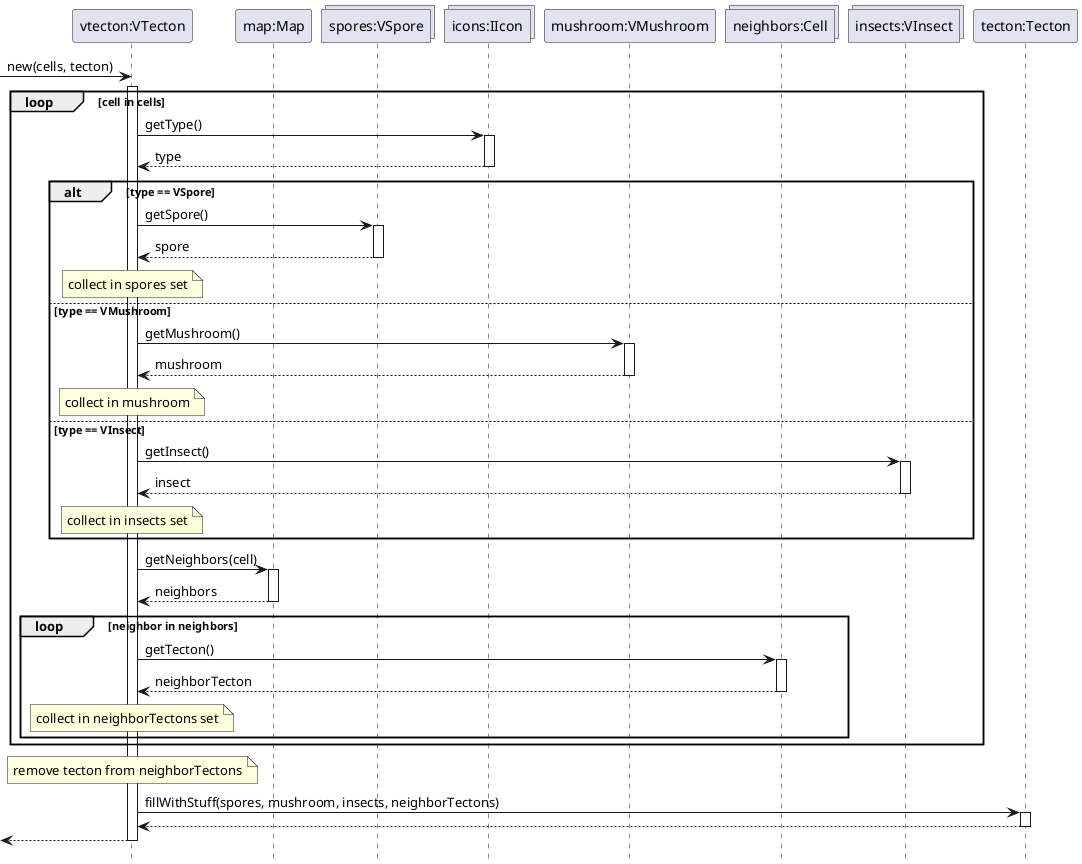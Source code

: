 @startuml
hide footbox

participant "vtecton:VTecton" as vtecton
participant "map:Map" as map
collections "spores:VSpore" as spores
collections "icons:IIcon" as icons
participant "mushroom:VMushroom" as mushroom
collections "neighbors:Cell" as neighbors
collections "insects:VInsect" as insects
participant "tecton:Tecton" as tecton

create vtecton
-> vtecton : new(cells, tecton)
activate vtecton

loop cell in cells
    vtecton -> icons : getType()
    activate icons

    return type

    alt type == VSpore
        vtecton -> spores : getSpore()
        activate spores

        return spore

        note over vtecton : collect in spores set
    

    else type == VMushroom
        vtecton -> mushroom : getMushroom()
        activate mushroom

        return mushroom
        
        note over vtecton : collect in mushroom 
    

    else type == VInsect
        vtecton -> insects : getInsect()
        activate insects

        return insect

        note over vtecton : collect in insects set
    end

    vtecton -> map : getNeighbors(cell)
    activate map

    return neighbors

    loop neighbor in neighbors
        vtecton -> neighbors : getTecton()
        activate neighbors

        return neighborTecton
    
        note over vtecton : collect in neighborTectons set
    end
end

note over vtecton : remove tecton from neighborTectons

vtecton -> tecton : fillWithStuff(spores, mushroom, insects, neighborTectons)
activate tecton
return

return
@enduml